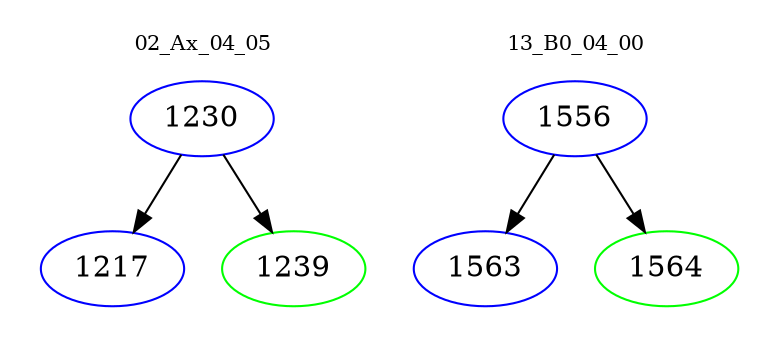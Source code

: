 digraph{
subgraph cluster_0 {
color = white
label = "02_Ax_04_05";
fontsize=10;
T0_1230 [label="1230", color="blue"]
T0_1230 -> T0_1217 [color="black"]
T0_1217 [label="1217", color="blue"]
T0_1230 -> T0_1239 [color="black"]
T0_1239 [label="1239", color="green"]
}
subgraph cluster_1 {
color = white
label = "13_B0_04_00";
fontsize=10;
T1_1556 [label="1556", color="blue"]
T1_1556 -> T1_1563 [color="black"]
T1_1563 [label="1563", color="blue"]
T1_1556 -> T1_1564 [color="black"]
T1_1564 [label="1564", color="green"]
}
}
